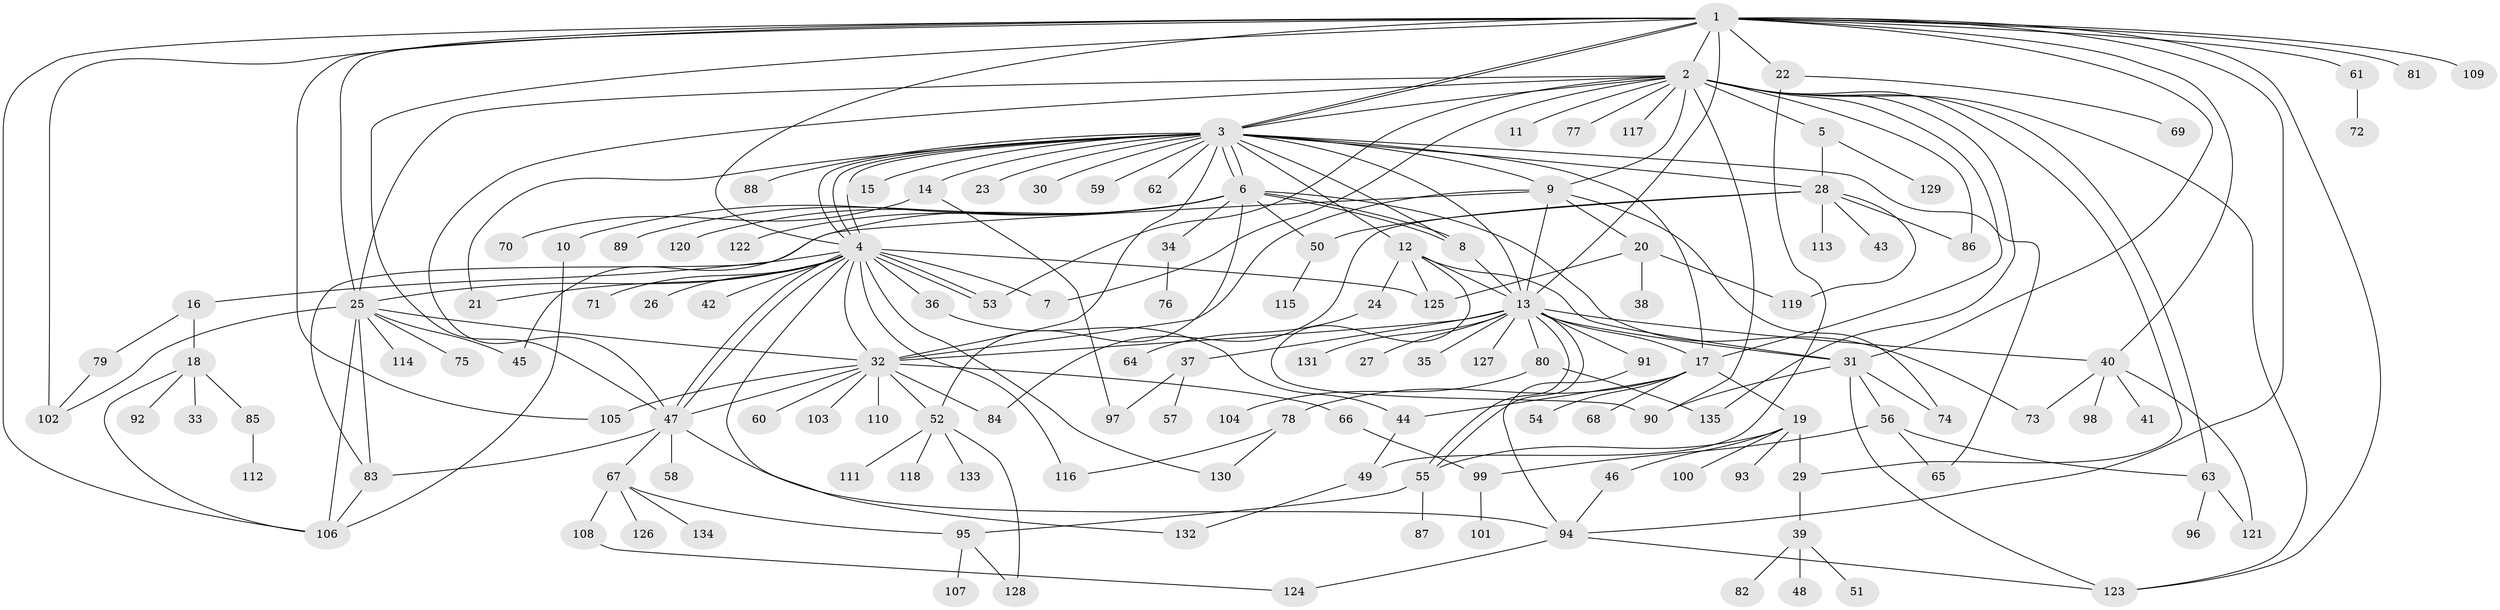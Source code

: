 // coarse degree distribution, {15: 0.009433962264150943, 22: 0.009433962264150943, 32: 0.009433962264150943, 9: 0.02830188679245283, 12: 0.009433962264150943, 2: 0.1792452830188679, 4: 0.02830188679245283, 1: 0.5094339622641509, 6: 0.018867924528301886, 17: 0.009433962264150943, 3: 0.10377358490566038, 5: 0.04716981132075472, 7: 0.009433962264150943, 8: 0.009433962264150943, 11: 0.018867924528301886}
// Generated by graph-tools (version 1.1) at 2025/51/02/27/25 19:51:57]
// undirected, 135 vertices, 211 edges
graph export_dot {
graph [start="1"]
  node [color=gray90,style=filled];
  1;
  2;
  3;
  4;
  5;
  6;
  7;
  8;
  9;
  10;
  11;
  12;
  13;
  14;
  15;
  16;
  17;
  18;
  19;
  20;
  21;
  22;
  23;
  24;
  25;
  26;
  27;
  28;
  29;
  30;
  31;
  32;
  33;
  34;
  35;
  36;
  37;
  38;
  39;
  40;
  41;
  42;
  43;
  44;
  45;
  46;
  47;
  48;
  49;
  50;
  51;
  52;
  53;
  54;
  55;
  56;
  57;
  58;
  59;
  60;
  61;
  62;
  63;
  64;
  65;
  66;
  67;
  68;
  69;
  70;
  71;
  72;
  73;
  74;
  75;
  76;
  77;
  78;
  79;
  80;
  81;
  82;
  83;
  84;
  85;
  86;
  87;
  88;
  89;
  90;
  91;
  92;
  93;
  94;
  95;
  96;
  97;
  98;
  99;
  100;
  101;
  102;
  103;
  104;
  105;
  106;
  107;
  108;
  109;
  110;
  111;
  112;
  113;
  114;
  115;
  116;
  117;
  118;
  119;
  120;
  121;
  122;
  123;
  124;
  125;
  126;
  127;
  128;
  129;
  130;
  131;
  132;
  133;
  134;
  135;
  1 -- 2;
  1 -- 3;
  1 -- 3;
  1 -- 4;
  1 -- 13;
  1 -- 22;
  1 -- 25;
  1 -- 31;
  1 -- 40;
  1 -- 47;
  1 -- 61;
  1 -- 81;
  1 -- 94;
  1 -- 102;
  1 -- 105;
  1 -- 106;
  1 -- 109;
  1 -- 123;
  2 -- 3;
  2 -- 5;
  2 -- 7;
  2 -- 9;
  2 -- 11;
  2 -- 17;
  2 -- 25;
  2 -- 29;
  2 -- 47;
  2 -- 53;
  2 -- 63;
  2 -- 77;
  2 -- 86;
  2 -- 90;
  2 -- 117;
  2 -- 123;
  2 -- 135;
  3 -- 4;
  3 -- 4;
  3 -- 4;
  3 -- 6;
  3 -- 6;
  3 -- 8;
  3 -- 9;
  3 -- 12;
  3 -- 13;
  3 -- 14;
  3 -- 15;
  3 -- 17;
  3 -- 21;
  3 -- 23;
  3 -- 28;
  3 -- 30;
  3 -- 32;
  3 -- 59;
  3 -- 62;
  3 -- 65;
  3 -- 88;
  4 -- 7;
  4 -- 16;
  4 -- 21;
  4 -- 25;
  4 -- 26;
  4 -- 32;
  4 -- 36;
  4 -- 42;
  4 -- 47;
  4 -- 47;
  4 -- 53;
  4 -- 53;
  4 -- 71;
  4 -- 116;
  4 -- 125;
  4 -- 130;
  4 -- 132;
  5 -- 28;
  5 -- 129;
  6 -- 8;
  6 -- 8;
  6 -- 10;
  6 -- 34;
  6 -- 45;
  6 -- 50;
  6 -- 52;
  6 -- 73;
  6 -- 89;
  6 -- 120;
  6 -- 122;
  8 -- 13;
  9 -- 13;
  9 -- 20;
  9 -- 32;
  9 -- 74;
  9 -- 83;
  10 -- 106;
  12 -- 13;
  12 -- 24;
  12 -- 31;
  12 -- 90;
  12 -- 125;
  13 -- 17;
  13 -- 27;
  13 -- 31;
  13 -- 32;
  13 -- 35;
  13 -- 37;
  13 -- 40;
  13 -- 55;
  13 -- 55;
  13 -- 80;
  13 -- 91;
  13 -- 127;
  13 -- 131;
  14 -- 70;
  14 -- 97;
  16 -- 18;
  16 -- 79;
  17 -- 19;
  17 -- 44;
  17 -- 54;
  17 -- 68;
  17 -- 78;
  18 -- 33;
  18 -- 85;
  18 -- 92;
  18 -- 106;
  19 -- 29;
  19 -- 46;
  19 -- 55;
  19 -- 93;
  19 -- 100;
  20 -- 38;
  20 -- 119;
  20 -- 125;
  22 -- 49;
  22 -- 69;
  24 -- 64;
  25 -- 32;
  25 -- 45;
  25 -- 75;
  25 -- 83;
  25 -- 102;
  25 -- 106;
  25 -- 114;
  28 -- 43;
  28 -- 50;
  28 -- 84;
  28 -- 86;
  28 -- 113;
  28 -- 119;
  29 -- 39;
  31 -- 56;
  31 -- 74;
  31 -- 90;
  31 -- 123;
  32 -- 47;
  32 -- 52;
  32 -- 60;
  32 -- 66;
  32 -- 84;
  32 -- 103;
  32 -- 105;
  32 -- 110;
  34 -- 76;
  36 -- 44;
  37 -- 57;
  37 -- 97;
  39 -- 48;
  39 -- 51;
  39 -- 82;
  40 -- 41;
  40 -- 73;
  40 -- 98;
  40 -- 121;
  44 -- 49;
  46 -- 94;
  47 -- 58;
  47 -- 67;
  47 -- 83;
  47 -- 94;
  49 -- 132;
  50 -- 115;
  52 -- 111;
  52 -- 118;
  52 -- 128;
  52 -- 133;
  55 -- 87;
  55 -- 95;
  56 -- 63;
  56 -- 65;
  56 -- 99;
  61 -- 72;
  63 -- 96;
  63 -- 121;
  66 -- 99;
  67 -- 95;
  67 -- 108;
  67 -- 126;
  67 -- 134;
  78 -- 116;
  78 -- 130;
  79 -- 102;
  80 -- 104;
  80 -- 135;
  83 -- 106;
  85 -- 112;
  91 -- 94;
  94 -- 123;
  94 -- 124;
  95 -- 107;
  95 -- 128;
  99 -- 101;
  108 -- 124;
}
